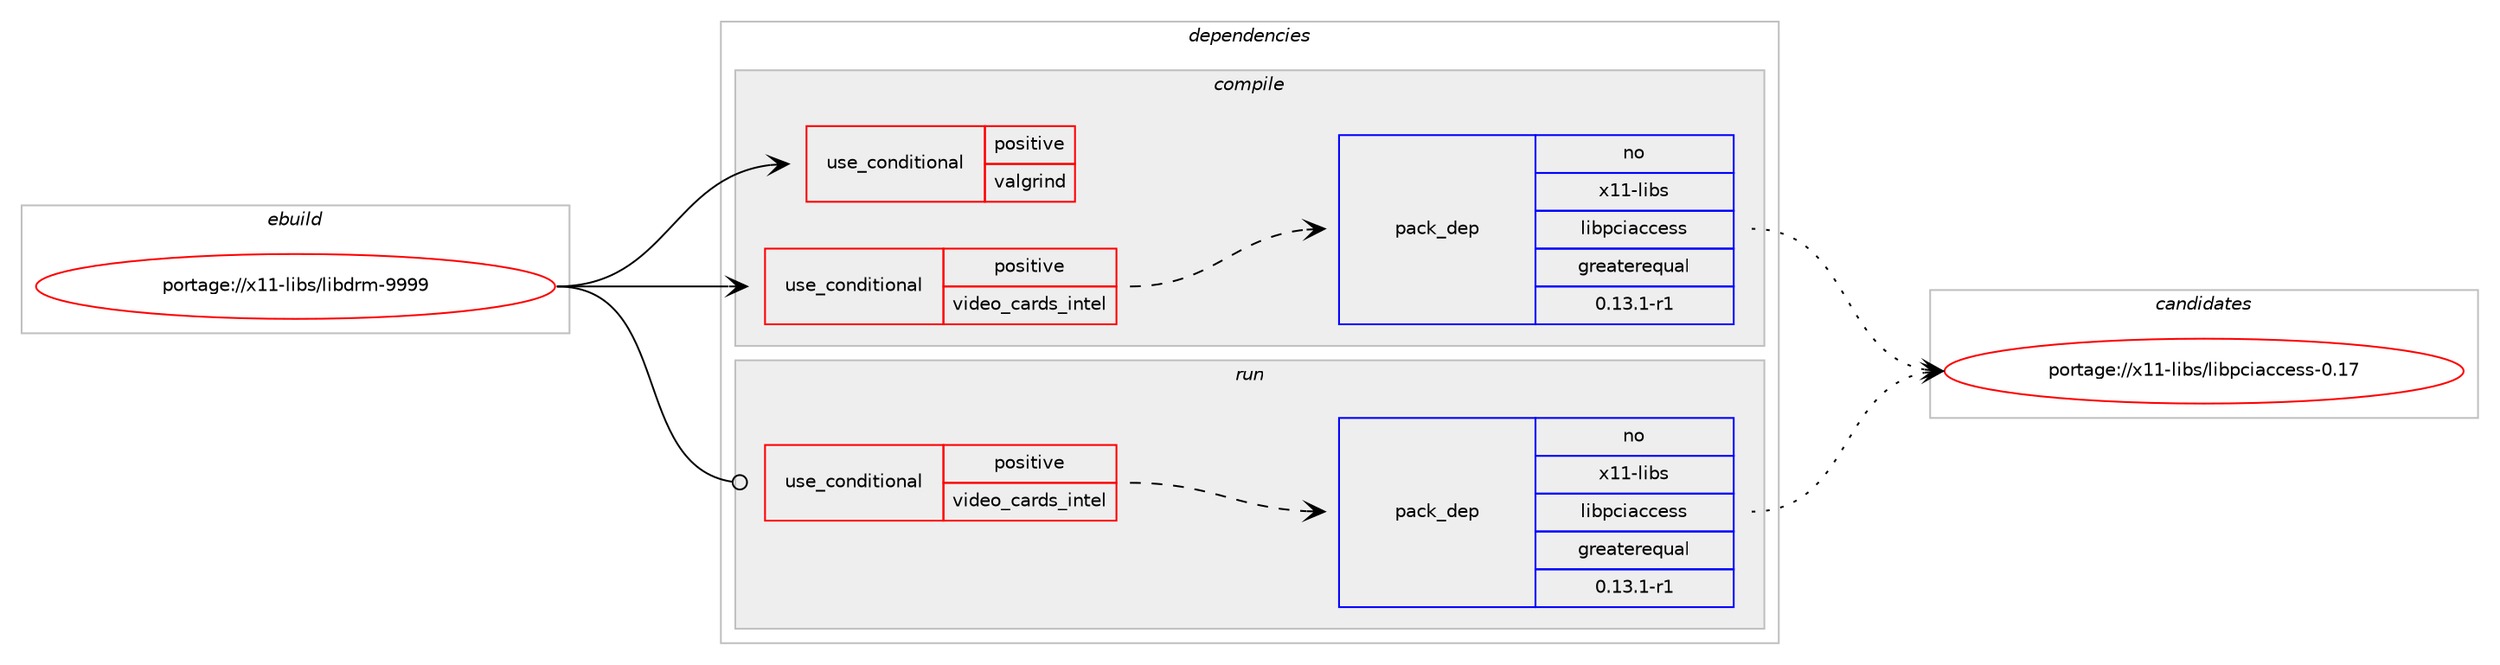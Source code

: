 digraph prolog {

# *************
# Graph options
# *************

newrank=true;
concentrate=true;
compound=true;
graph [rankdir=LR,fontname=Helvetica,fontsize=10,ranksep=1.5];#, ranksep=2.5, nodesep=0.2];
edge  [arrowhead=vee];
node  [fontname=Helvetica,fontsize=10];

# **********
# The ebuild
# **********

subgraph cluster_leftcol {
color=gray;
rank=same;
label=<<i>ebuild</i>>;
id [label="portage://x11-libs/libdrm-9999", color=red, width=4, href="../x11-libs/libdrm-9999.svg"];
}

# ****************
# The dependencies
# ****************

subgraph cluster_midcol {
color=gray;
label=<<i>dependencies</i>>;
subgraph cluster_compile {
fillcolor="#eeeeee";
style=filled;
label=<<i>compile</i>>;
subgraph cond6209 {
dependency10001 [label=<<TABLE BORDER="0" CELLBORDER="1" CELLSPACING="0" CELLPADDING="4"><TR><TD ROWSPAN="3" CELLPADDING="10">use_conditional</TD></TR><TR><TD>positive</TD></TR><TR><TD>valgrind</TD></TR></TABLE>>, shape=none, color=red];
# *** BEGIN UNKNOWN DEPENDENCY TYPE (TODO) ***
# dependency10001 -> package_dependency(portage://x11-libs/libdrm-9999,install,no,dev-util,valgrind,none,[,,],[],[])
# *** END UNKNOWN DEPENDENCY TYPE (TODO) ***

}
id:e -> dependency10001:w [weight=20,style="solid",arrowhead="vee"];
subgraph cond6210 {
dependency10002 [label=<<TABLE BORDER="0" CELLBORDER="1" CELLSPACING="0" CELLPADDING="4"><TR><TD ROWSPAN="3" CELLPADDING="10">use_conditional</TD></TR><TR><TD>positive</TD></TR><TR><TD>video_cards_intel</TD></TR></TABLE>>, shape=none, color=red];
subgraph pack3667 {
dependency10003 [label=<<TABLE BORDER="0" CELLBORDER="1" CELLSPACING="0" CELLPADDING="4" WIDTH="220"><TR><TD ROWSPAN="6" CELLPADDING="30">pack_dep</TD></TR><TR><TD WIDTH="110">no</TD></TR><TR><TD>x11-libs</TD></TR><TR><TD>libpciaccess</TD></TR><TR><TD>greaterequal</TD></TR><TR><TD>0.13.1-r1</TD></TR></TABLE>>, shape=none, color=blue];
}
dependency10002:e -> dependency10003:w [weight=20,style="dashed",arrowhead="vee"];
}
id:e -> dependency10002:w [weight=20,style="solid",arrowhead="vee"];
}
subgraph cluster_compileandrun {
fillcolor="#eeeeee";
style=filled;
label=<<i>compile and run</i>>;
}
subgraph cluster_run {
fillcolor="#eeeeee";
style=filled;
label=<<i>run</i>>;
subgraph cond6211 {
dependency10004 [label=<<TABLE BORDER="0" CELLBORDER="1" CELLSPACING="0" CELLPADDING="4"><TR><TD ROWSPAN="3" CELLPADDING="10">use_conditional</TD></TR><TR><TD>positive</TD></TR><TR><TD>video_cards_intel</TD></TR></TABLE>>, shape=none, color=red];
subgraph pack3668 {
dependency10005 [label=<<TABLE BORDER="0" CELLBORDER="1" CELLSPACING="0" CELLPADDING="4" WIDTH="220"><TR><TD ROWSPAN="6" CELLPADDING="30">pack_dep</TD></TR><TR><TD WIDTH="110">no</TD></TR><TR><TD>x11-libs</TD></TR><TR><TD>libpciaccess</TD></TR><TR><TD>greaterequal</TD></TR><TR><TD>0.13.1-r1</TD></TR></TABLE>>, shape=none, color=blue];
}
dependency10004:e -> dependency10005:w [weight=20,style="dashed",arrowhead="vee"];
}
id:e -> dependency10004:w [weight=20,style="solid",arrowhead="odot"];
}
}

# **************
# The candidates
# **************

subgraph cluster_choices {
rank=same;
color=gray;
label=<<i>candidates</i>>;

subgraph choice3667 {
color=black;
nodesep=1;
choice120494945108105981154710810598112991059799991011151154548464955 [label="portage://x11-libs/libpciaccess-0.17", color=red, width=4,href="../x11-libs/libpciaccess-0.17.svg"];
dependency10003:e -> choice120494945108105981154710810598112991059799991011151154548464955:w [style=dotted,weight="100"];
}
subgraph choice3668 {
color=black;
nodesep=1;
choice120494945108105981154710810598112991059799991011151154548464955 [label="portage://x11-libs/libpciaccess-0.17", color=red, width=4,href="../x11-libs/libpciaccess-0.17.svg"];
dependency10005:e -> choice120494945108105981154710810598112991059799991011151154548464955:w [style=dotted,weight="100"];
}
}

}
